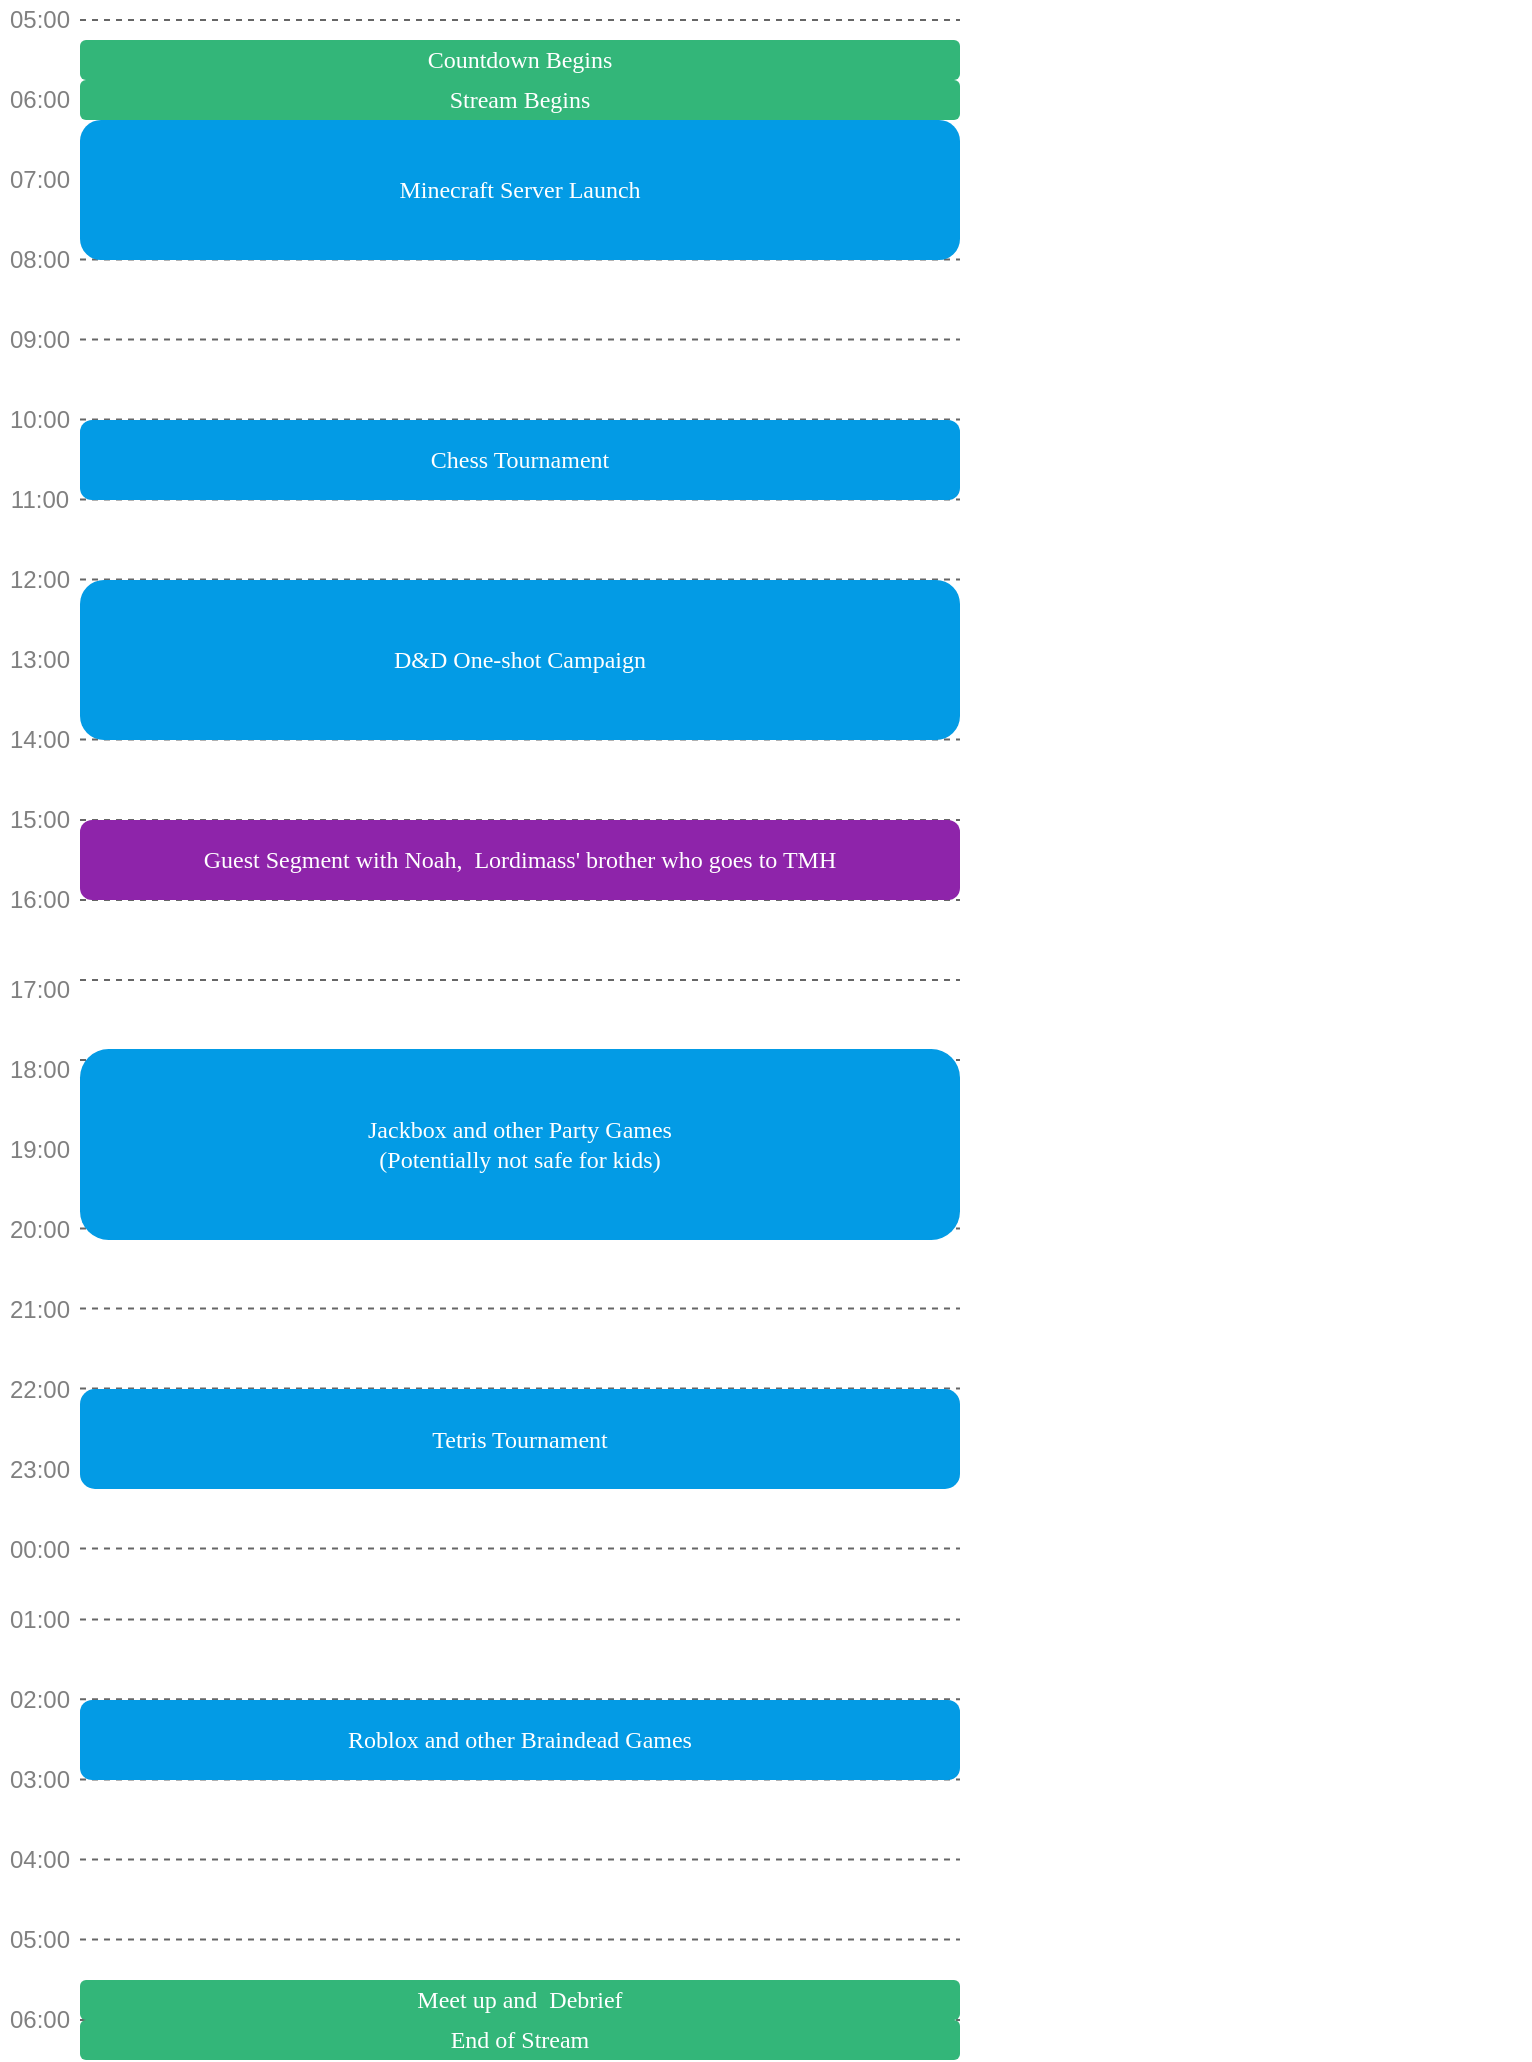 <mxfile version="22.1.7" type="google">
  <diagram name="Page-1" id="5P987uWHubWS-Gw83C2C">
    <mxGraphModel grid="0" page="1" gridSize="10" guides="1" tooltips="1" connect="1" arrows="1" fold="1" pageScale="1" pageWidth="827" pageHeight="1169" math="0" shadow="0">
      <root>
        <mxCell id="0" />
        <mxCell id="1" parent="0" />
        <mxCell id="C_F2_RYXYSwndmkMYLDd-68" value="" style="group" connectable="0" vertex="1" parent="1">
          <mxGeometry x="80" y="110" width="725" height="1020" as="geometry" />
        </mxCell>
        <mxCell id="C_F2_RYXYSwndmkMYLDd-66" value="" style="endArrow=none;dashed=1;html=1;rounded=0;exitX=1;exitY=0.5;exitDx=0;exitDy=0;strokeWidth=1;fillColor=#f5f5f5;strokeColor=#666666;" edge="1" parent="C_F2_RYXYSwndmkMYLDd-68">
          <mxGeometry width="50" height="50" relative="1" as="geometry">
            <mxPoint y="839.58" as="sourcePoint" />
            <mxPoint x="440" y="839.58" as="targetPoint" />
          </mxGeometry>
        </mxCell>
        <mxCell id="C_F2_RYXYSwndmkMYLDd-41" value="" style="endArrow=none;dashed=1;html=1;rounded=0;exitX=1;exitY=0.5;exitDx=0;exitDy=0;strokeWidth=1;fillColor=#f5f5f5;strokeColor=#666666;" edge="1" parent="C_F2_RYXYSwndmkMYLDd-68" source="C_F2_RYXYSwndmkMYLDd-2">
          <mxGeometry width="50" height="50" relative="1" as="geometry">
            <mxPoint x="18.333" as="sourcePoint" />
            <mxPoint x="440" as="targetPoint" />
          </mxGeometry>
        </mxCell>
        <mxCell id="C_F2_RYXYSwndmkMYLDd-43" value="" style="endArrow=none;dashed=1;html=1;rounded=0;exitX=1;exitY=0.5;exitDx=0;exitDy=0;strokeWidth=1;fillColor=#f5f5f5;strokeColor=#666666;" edge="1" parent="C_F2_RYXYSwndmkMYLDd-68">
          <mxGeometry width="50" height="50" relative="1" as="geometry">
            <mxPoint y="79.76" as="sourcePoint" />
            <mxPoint x="440" y="79.76" as="targetPoint" />
          </mxGeometry>
        </mxCell>
        <mxCell id="C_F2_RYXYSwndmkMYLDd-44" value="" style="endArrow=none;dashed=1;html=1;rounded=0;exitX=1;exitY=0.5;exitDx=0;exitDy=0;strokeWidth=1;fillColor=#f5f5f5;strokeColor=#666666;" edge="1" parent="C_F2_RYXYSwndmkMYLDd-68">
          <mxGeometry width="50" height="50" relative="1" as="geometry">
            <mxPoint y="119.76" as="sourcePoint" />
            <mxPoint x="440" y="119.76" as="targetPoint" />
          </mxGeometry>
        </mxCell>
        <mxCell id="C_F2_RYXYSwndmkMYLDd-45" value="" style="endArrow=none;dashed=1;html=1;rounded=0;exitX=1;exitY=0.5;exitDx=0;exitDy=0;strokeWidth=1;fillColor=#f5f5f5;strokeColor=#666666;" edge="1" parent="C_F2_RYXYSwndmkMYLDd-68">
          <mxGeometry width="50" height="50" relative="1" as="geometry">
            <mxPoint y="159.76" as="sourcePoint" />
            <mxPoint x="440" y="159.76" as="targetPoint" />
          </mxGeometry>
        </mxCell>
        <mxCell id="C_F2_RYXYSwndmkMYLDd-46" value="" style="endArrow=none;dashed=1;html=1;rounded=0;exitX=1;exitY=0.5;exitDx=0;exitDy=0;strokeWidth=1;fillColor=#f5f5f5;strokeColor=#666666;" edge="1" parent="C_F2_RYXYSwndmkMYLDd-68">
          <mxGeometry width="50" height="50" relative="1" as="geometry">
            <mxPoint y="199.76" as="sourcePoint" />
            <mxPoint x="440" y="199.76" as="targetPoint" />
          </mxGeometry>
        </mxCell>
        <mxCell id="C_F2_RYXYSwndmkMYLDd-47" value="" style="endArrow=none;dashed=1;html=1;rounded=0;exitX=1;exitY=0.5;exitDx=0;exitDy=0;strokeWidth=1;fillColor=#f5f5f5;strokeColor=#666666;" edge="1" parent="C_F2_RYXYSwndmkMYLDd-68">
          <mxGeometry width="50" height="50" relative="1" as="geometry">
            <mxPoint y="239.76" as="sourcePoint" />
            <mxPoint x="440" y="239.76" as="targetPoint" />
          </mxGeometry>
        </mxCell>
        <mxCell id="C_F2_RYXYSwndmkMYLDd-48" value="" style="endArrow=none;dashed=1;html=1;rounded=0;exitX=1;exitY=0.5;exitDx=0;exitDy=0;strokeWidth=1;fillColor=#f5f5f5;strokeColor=#666666;" edge="1" parent="C_F2_RYXYSwndmkMYLDd-68">
          <mxGeometry width="50" height="50" relative="1" as="geometry">
            <mxPoint y="279.76" as="sourcePoint" />
            <mxPoint x="440" y="279.76" as="targetPoint" />
          </mxGeometry>
        </mxCell>
        <mxCell id="C_F2_RYXYSwndmkMYLDd-49" value="" style="endArrow=none;dashed=1;html=1;rounded=0;exitX=1;exitY=0.5;exitDx=0;exitDy=0;strokeWidth=1;fillColor=#f5f5f5;strokeColor=#666666;" edge="1" parent="C_F2_RYXYSwndmkMYLDd-68">
          <mxGeometry width="50" height="50" relative="1" as="geometry">
            <mxPoint y="319.76" as="sourcePoint" />
            <mxPoint x="440" y="319.76" as="targetPoint" />
          </mxGeometry>
        </mxCell>
        <mxCell id="C_F2_RYXYSwndmkMYLDd-50" value="" style="endArrow=none;dashed=1;html=1;rounded=0;exitX=1;exitY=0.5;exitDx=0;exitDy=0;strokeWidth=1;fillColor=#f5f5f5;strokeColor=#666666;" edge="1" parent="C_F2_RYXYSwndmkMYLDd-68">
          <mxGeometry width="50" height="50" relative="1" as="geometry">
            <mxPoint y="359.76" as="sourcePoint" />
            <mxPoint x="440" y="359.76" as="targetPoint" />
          </mxGeometry>
        </mxCell>
        <mxCell id="C_F2_RYXYSwndmkMYLDd-51" value="" style="endArrow=none;dashed=1;html=1;rounded=0;exitX=1;exitY=0.5;exitDx=0;exitDy=0;strokeWidth=1;fillColor=#f5f5f5;strokeColor=#666666;" edge="1" parent="C_F2_RYXYSwndmkMYLDd-68">
          <mxGeometry width="50" height="50" relative="1" as="geometry">
            <mxPoint y="400" as="sourcePoint" />
            <mxPoint x="440" y="400" as="targetPoint" />
          </mxGeometry>
        </mxCell>
        <mxCell id="C_F2_RYXYSwndmkMYLDd-52" value="" style="endArrow=none;dashed=1;html=1;rounded=0;exitX=1;exitY=0.5;exitDx=0;exitDy=0;strokeWidth=1;fillColor=#f5f5f5;strokeColor=#666666;" edge="1" parent="C_F2_RYXYSwndmkMYLDd-68">
          <mxGeometry width="50" height="50" relative="1" as="geometry">
            <mxPoint y="440" as="sourcePoint" />
            <mxPoint x="440" y="440" as="targetPoint" />
          </mxGeometry>
        </mxCell>
        <mxCell id="C_F2_RYXYSwndmkMYLDd-53" value="" style="endArrow=none;dashed=1;html=1;rounded=0;exitX=1;exitY=0.5;exitDx=0;exitDy=0;strokeWidth=1;fillColor=#f5f5f5;strokeColor=#666666;" edge="1" parent="C_F2_RYXYSwndmkMYLDd-68">
          <mxGeometry width="50" height="50" relative="1" as="geometry">
            <mxPoint y="480" as="sourcePoint" />
            <mxPoint x="440" y="480" as="targetPoint" />
          </mxGeometry>
        </mxCell>
        <mxCell id="C_F2_RYXYSwndmkMYLDd-54" value="" style="endArrow=none;dashed=1;html=1;rounded=0;exitX=1;exitY=0.5;exitDx=0;exitDy=0;strokeWidth=1;fillColor=#f5f5f5;strokeColor=#666666;" edge="1" parent="C_F2_RYXYSwndmkMYLDd-68">
          <mxGeometry width="50" height="50" relative="1" as="geometry">
            <mxPoint y="520" as="sourcePoint" />
            <mxPoint x="440" y="520" as="targetPoint" />
          </mxGeometry>
        </mxCell>
        <mxCell id="C_F2_RYXYSwndmkMYLDd-55" value="" style="endArrow=none;dashed=1;html=1;rounded=0;exitX=1;exitY=0.5;exitDx=0;exitDy=0;strokeWidth=1;fillColor=#f5f5f5;strokeColor=#666666;" edge="1" parent="C_F2_RYXYSwndmkMYLDd-68">
          <mxGeometry width="50" height="50" relative="1" as="geometry">
            <mxPoint y="564.26" as="sourcePoint" />
            <mxPoint x="440" y="564.26" as="targetPoint" />
          </mxGeometry>
        </mxCell>
        <mxCell id="C_F2_RYXYSwndmkMYLDd-56" value="" style="endArrow=none;dashed=1;html=1;rounded=0;exitX=1;exitY=0.5;exitDx=0;exitDy=0;strokeWidth=1;fillColor=#f5f5f5;strokeColor=#666666;" edge="1" parent="C_F2_RYXYSwndmkMYLDd-68">
          <mxGeometry width="50" height="50" relative="1" as="geometry">
            <mxPoint y="604.26" as="sourcePoint" />
            <mxPoint x="440" y="604.26" as="targetPoint" />
          </mxGeometry>
        </mxCell>
        <mxCell id="C_F2_RYXYSwndmkMYLDd-57" value="" style="endArrow=none;dashed=1;html=1;rounded=0;exitX=1;exitY=0.5;exitDx=0;exitDy=0;strokeWidth=1;fillColor=#f5f5f5;strokeColor=#666666;" edge="1" parent="C_F2_RYXYSwndmkMYLDd-68">
          <mxGeometry width="50" height="50" relative="1" as="geometry">
            <mxPoint y="644.26" as="sourcePoint" />
            <mxPoint x="440" y="644.26" as="targetPoint" />
          </mxGeometry>
        </mxCell>
        <mxCell id="C_F2_RYXYSwndmkMYLDd-58" value="" style="endArrow=none;dashed=1;html=1;rounded=0;exitX=1;exitY=0.5;exitDx=0;exitDy=0;strokeWidth=1;fillColor=#f5f5f5;strokeColor=#666666;" edge="1" parent="C_F2_RYXYSwndmkMYLDd-68">
          <mxGeometry width="50" height="50" relative="1" as="geometry">
            <mxPoint y="684.26" as="sourcePoint" />
            <mxPoint x="440" y="684.26" as="targetPoint" />
          </mxGeometry>
        </mxCell>
        <mxCell id="C_F2_RYXYSwndmkMYLDd-59" value="" style="endArrow=none;dashed=1;html=1;rounded=0;exitX=1;exitY=0.5;exitDx=0;exitDy=0;strokeWidth=1;fillColor=#f5f5f5;strokeColor=#666666;" edge="1" parent="C_F2_RYXYSwndmkMYLDd-68">
          <mxGeometry width="50" height="50" relative="1" as="geometry">
            <mxPoint y="724.26" as="sourcePoint" />
            <mxPoint x="440" y="724.26" as="targetPoint" />
          </mxGeometry>
        </mxCell>
        <mxCell id="C_F2_RYXYSwndmkMYLDd-60" value="" style="endArrow=none;dashed=1;html=1;rounded=0;exitX=1;exitY=0.5;exitDx=0;exitDy=0;strokeWidth=1;fillColor=#f5f5f5;strokeColor=#666666;" edge="1" parent="C_F2_RYXYSwndmkMYLDd-68">
          <mxGeometry width="50" height="50" relative="1" as="geometry">
            <mxPoint y="764.26" as="sourcePoint" />
            <mxPoint x="440" y="764.26" as="targetPoint" />
          </mxGeometry>
        </mxCell>
        <mxCell id="C_F2_RYXYSwndmkMYLDd-61" value="" style="endArrow=none;dashed=1;html=1;rounded=0;exitX=1;exitY=0.5;exitDx=0;exitDy=0;strokeWidth=1;fillColor=#f5f5f5;strokeColor=#666666;" edge="1" parent="C_F2_RYXYSwndmkMYLDd-68">
          <mxGeometry width="50" height="50" relative="1" as="geometry">
            <mxPoint y="799.76" as="sourcePoint" />
            <mxPoint x="440" y="799.76" as="targetPoint" />
          </mxGeometry>
        </mxCell>
        <mxCell id="C_F2_RYXYSwndmkMYLDd-62" value="" style="endArrow=none;dashed=1;html=1;rounded=0;exitX=1;exitY=0.5;exitDx=0;exitDy=0;strokeWidth=1;fillColor=#f5f5f5;strokeColor=#666666;" edge="1" parent="C_F2_RYXYSwndmkMYLDd-68">
          <mxGeometry width="50" height="50" relative="1" as="geometry">
            <mxPoint y="959.76" as="sourcePoint" />
            <mxPoint x="440" y="959.76" as="targetPoint" />
          </mxGeometry>
        </mxCell>
        <mxCell id="C_F2_RYXYSwndmkMYLDd-63" value="" style="endArrow=none;dashed=1;html=1;rounded=0;exitX=1;exitY=0.5;exitDx=0;exitDy=0;strokeWidth=1;fillColor=#f5f5f5;strokeColor=#666666;" edge="1" parent="C_F2_RYXYSwndmkMYLDd-68">
          <mxGeometry width="50" height="50" relative="1" as="geometry">
            <mxPoint y="879.76" as="sourcePoint" />
            <mxPoint x="440" y="879.76" as="targetPoint" />
          </mxGeometry>
        </mxCell>
        <mxCell id="C_F2_RYXYSwndmkMYLDd-64" value="" style="endArrow=none;dashed=1;html=1;rounded=0;exitX=1;exitY=0.5;exitDx=0;exitDy=0;strokeWidth=1;fillColor=#f5f5f5;strokeColor=#666666;" edge="1" parent="C_F2_RYXYSwndmkMYLDd-68">
          <mxGeometry width="50" height="50" relative="1" as="geometry">
            <mxPoint y="919.76" as="sourcePoint" />
            <mxPoint x="440" y="919.76" as="targetPoint" />
          </mxGeometry>
        </mxCell>
        <mxCell id="C_F2_RYXYSwndmkMYLDd-65" value="" style="endArrow=none;dashed=1;html=1;rounded=0;exitX=1;exitY=0.5;exitDx=0;exitDy=0;strokeWidth=1;fillColor=#f5f5f5;strokeColor=#666666;" edge="1" parent="C_F2_RYXYSwndmkMYLDd-68">
          <mxGeometry width="50" height="50" relative="1" as="geometry">
            <mxPoint y="1000" as="sourcePoint" />
            <mxPoint x="440" y="1000" as="targetPoint" />
          </mxGeometry>
        </mxCell>
        <mxCell id="C_F2_RYXYSwndmkMYLDd-42" value="" style="endArrow=none;dashed=1;html=1;rounded=0;exitX=1;exitY=0.5;exitDx=0;exitDy=0;strokeWidth=1;fillColor=#f5f5f5;strokeColor=#666666;" edge="1" parent="C_F2_RYXYSwndmkMYLDd-68">
          <mxGeometry width="50" height="50" relative="1" as="geometry">
            <mxPoint y="39.76" as="sourcePoint" />
            <mxPoint x="440" y="39.76" as="targetPoint" />
          </mxGeometry>
        </mxCell>
        <mxCell id="C_F2_RYXYSwndmkMYLDd-30" value="Countdown Begins" style="rounded=1;whiteSpace=wrap;html=1;fillColor=#33b679;strokeColor=none;fontFamily=Omnes Pro;fontSource=https%3A%2F%2Feng.fontke.com%2Ffont%2F16642106%2Fdownload%2Flogin;fontColor=#FFFFFF;" vertex="1" parent="C_F2_RYXYSwndmkMYLDd-68">
          <mxGeometry y="10" width="440" height="20" as="geometry" />
        </mxCell>
        <mxCell id="C_F2_RYXYSwndmkMYLDd-31" value="Stream Begins" style="rounded=1;whiteSpace=wrap;html=1;fillColor=#33b679;strokeColor=none;fontFamily=Omnes Pro;fontSource=https%3A%2F%2Feng.fontke.com%2Ffont%2F16642106%2Fdownload%2Flogin;fontColor=#FFFFFF;" vertex="1" parent="C_F2_RYXYSwndmkMYLDd-68">
          <mxGeometry y="30" width="440" height="20" as="geometry" />
        </mxCell>
        <mxCell id="C_F2_RYXYSwndmkMYLDd-32" value="Meet up and&amp;nbsp; Debrief" style="rounded=1;whiteSpace=wrap;html=1;fillColor=#33b679;strokeColor=none;fontFamily=Omnes Pro;fontSource=https%3A%2F%2Feng.fontke.com%2Ffont%2F16642106%2Fdownload%2Flogin;fontColor=#FFFFFF;" vertex="1" parent="C_F2_RYXYSwndmkMYLDd-68">
          <mxGeometry y="980" width="440" height="20" as="geometry" />
        </mxCell>
        <mxCell id="C_F2_RYXYSwndmkMYLDd-33" value="Minecraft Server Launch" style="rounded=1;whiteSpace=wrap;html=1;fillColor=#039BE5;strokeColor=none;fontFamily=Omnes Pro;fontSource=https%3A%2F%2Feng.fontke.com%2Ffont%2F16642106%2Fdownload%2Flogin;fontColor=#FFFFFF;" vertex="1" parent="C_F2_RYXYSwndmkMYLDd-68">
          <mxGeometry y="50" width="440" height="70" as="geometry" />
        </mxCell>
        <mxCell id="C_F2_RYXYSwndmkMYLDd-34" value="D&amp;amp;D One-shot Campaign" style="rounded=1;whiteSpace=wrap;html=1;fillColor=#039BE5;strokeColor=none;fontFamily=Omnes Pro;fontSource=https%3A%2F%2Feng.fontke.com%2Ffont%2F16642106%2Fdownload%2Flogin;fontColor=#FFFFFF;" vertex="1" parent="C_F2_RYXYSwndmkMYLDd-68">
          <mxGeometry y="280" width="440" height="80" as="geometry" />
        </mxCell>
        <mxCell id="C_F2_RYXYSwndmkMYLDd-35" value="Guest Segment with Noah,&amp;nbsp; Lordimass&#39; brother who goes to TMH" style="rounded=1;whiteSpace=wrap;html=1;fillColor=#8E24AA;strokeColor=none;fontFamily=Omnes Pro;fontSource=https%3A%2F%2Feng.fontke.com%2Ffont%2F16642106%2Fdownload%2Flogin;fontColor=#FFFFFF;" vertex="1" parent="C_F2_RYXYSwndmkMYLDd-68">
          <mxGeometry y="400" width="440" height="40" as="geometry" />
        </mxCell>
        <mxCell id="C_F2_RYXYSwndmkMYLDd-36" value="Chess Tournament" style="rounded=1;whiteSpace=wrap;html=1;fillColor=#039BE5;strokeColor=none;fontFamily=Omnes Pro;fontSource=https%3A%2F%2Feng.fontke.com%2Ffont%2F16642106%2Fdownload%2Flogin;fontColor=#FFFFFF;" vertex="1" parent="C_F2_RYXYSwndmkMYLDd-68">
          <mxGeometry y="200" width="440" height="40" as="geometry" />
        </mxCell>
        <mxCell id="C_F2_RYXYSwndmkMYLDd-37" value="Jackbox and other Party Games&lt;br&gt;(Potentially not safe for kids)" style="rounded=1;whiteSpace=wrap;html=1;fillColor=#039BE5;strokeColor=none;fontFamily=Omnes Pro;fontSource=https%3A%2F%2Feng.fontke.com%2Ffont%2F16642106%2Fdownload%2Flogin;fontColor=#FFFFFF;" vertex="1" parent="C_F2_RYXYSwndmkMYLDd-68">
          <mxGeometry y="514.5" width="440" height="95.5" as="geometry" />
        </mxCell>
        <mxCell id="C_F2_RYXYSwndmkMYLDd-38" value="Tetris Tournament" style="rounded=1;whiteSpace=wrap;html=1;fillColor=#039BE5;strokeColor=none;fontFamily=Omnes Pro;fontSource=https%3A%2F%2Feng.fontke.com%2Ffont%2F16642106%2Fdownload%2Flogin;fontColor=#FFFFFF;" vertex="1" parent="C_F2_RYXYSwndmkMYLDd-68">
          <mxGeometry y="684.5" width="440" height="50" as="geometry" />
        </mxCell>
        <mxCell id="C_F2_RYXYSwndmkMYLDd-39" value="Roblox and other Braindead Games" style="rounded=1;whiteSpace=wrap;html=1;fillColor=#039BE5;strokeColor=none;fontFamily=Omnes Pro;fontSource=https%3A%2F%2Feng.fontke.com%2Ffont%2F16642106%2Fdownload%2Flogin;fontColor=#FFFFFF;" vertex="1" parent="C_F2_RYXYSwndmkMYLDd-68">
          <mxGeometry y="840" width="440" height="40" as="geometry" />
        </mxCell>
        <mxCell id="C_F2_RYXYSwndmkMYLDd-40" value="End of Stream" style="rounded=1;whiteSpace=wrap;html=1;fillColor=#33b679;strokeColor=none;fontFamily=Omnes Pro;fontSource=https%3A%2F%2Feng.fontke.com%2Ffont%2F16642106%2Fdownload%2Flogin;fontColor=#FFFFFF;" vertex="1" parent="C_F2_RYXYSwndmkMYLDd-68">
          <mxGeometry y="1000" width="440" height="20" as="geometry" />
        </mxCell>
        <mxCell id="C_F2_RYXYSwndmkMYLDd-2" value="05:00" style="text;html=1;align=center;verticalAlign=middle;whiteSpace=wrap;rounded=0;fontColor=#808080;" vertex="1" parent="1">
          <mxGeometry x="40" y="100" width="40" height="20" as="geometry" />
        </mxCell>
        <mxCell id="C_F2_RYXYSwndmkMYLDd-3" value="06:00" style="text;html=1;align=center;verticalAlign=middle;whiteSpace=wrap;rounded=0;fontColor=#808080;" vertex="1" parent="1">
          <mxGeometry x="40" y="140" width="40" height="20" as="geometry" />
        </mxCell>
        <mxCell id="C_F2_RYXYSwndmkMYLDd-4" value="07:00" style="text;html=1;align=center;verticalAlign=middle;whiteSpace=wrap;rounded=0;fontColor=#808080;" vertex="1" parent="1">
          <mxGeometry x="40" y="180" width="40" height="20" as="geometry" />
        </mxCell>
        <mxCell id="C_F2_RYXYSwndmkMYLDd-5" value="08:00" style="text;html=1;align=center;verticalAlign=middle;whiteSpace=wrap;rounded=0;fontColor=#808080;" vertex="1" parent="1">
          <mxGeometry x="40" y="220" width="40" height="20" as="geometry" />
        </mxCell>
        <mxCell id="C_F2_RYXYSwndmkMYLDd-6" value="09:00" style="text;html=1;align=center;verticalAlign=middle;whiteSpace=wrap;rounded=0;fontColor=#808080;" vertex="1" parent="1">
          <mxGeometry x="40" y="260" width="40" height="20" as="geometry" />
        </mxCell>
        <mxCell id="C_F2_RYXYSwndmkMYLDd-7" value="10:00" style="text;html=1;align=center;verticalAlign=middle;whiteSpace=wrap;rounded=0;fontColor=#808080;" vertex="1" parent="1">
          <mxGeometry x="40" y="300" width="40" height="20" as="geometry" />
        </mxCell>
        <mxCell id="C_F2_RYXYSwndmkMYLDd-8" value="11:00" style="text;html=1;align=center;verticalAlign=middle;whiteSpace=wrap;rounded=0;fontColor=#808080;" vertex="1" parent="1">
          <mxGeometry x="40" y="340" width="40" height="20" as="geometry" />
        </mxCell>
        <mxCell id="C_F2_RYXYSwndmkMYLDd-9" value="12:00" style="text;html=1;align=center;verticalAlign=middle;whiteSpace=wrap;rounded=0;fontColor=#808080;" vertex="1" parent="1">
          <mxGeometry x="40" y="380" width="40" height="20" as="geometry" />
        </mxCell>
        <mxCell id="C_F2_RYXYSwndmkMYLDd-10" value="13:00" style="text;html=1;align=center;verticalAlign=middle;whiteSpace=wrap;rounded=0;fontColor=#808080;" vertex="1" parent="1">
          <mxGeometry x="40" y="420" width="40" height="20" as="geometry" />
        </mxCell>
        <mxCell id="C_F2_RYXYSwndmkMYLDd-11" value="14:00" style="text;html=1;align=center;verticalAlign=middle;whiteSpace=wrap;rounded=0;fontColor=#808080;" vertex="1" parent="1">
          <mxGeometry x="40" y="460" width="40" height="20" as="geometry" />
        </mxCell>
        <mxCell id="C_F2_RYXYSwndmkMYLDd-12" value="15:00" style="text;html=1;align=center;verticalAlign=middle;whiteSpace=wrap;rounded=0;fontColor=#808080;" vertex="1" parent="1">
          <mxGeometry x="40" y="500" width="40" height="20" as="geometry" />
        </mxCell>
        <mxCell id="C_F2_RYXYSwndmkMYLDd-13" value="16:00" style="text;html=1;align=center;verticalAlign=middle;whiteSpace=wrap;rounded=0;fontColor=#808080;" vertex="1" parent="1">
          <mxGeometry x="40" y="540" width="40" height="20" as="geometry" />
        </mxCell>
        <mxCell id="C_F2_RYXYSwndmkMYLDd-16" value="17:00" style="text;html=1;align=center;verticalAlign=middle;whiteSpace=wrap;rounded=0;fontColor=#808080;" vertex="1" parent="1">
          <mxGeometry x="40" y="584.5" width="40" height="20" as="geometry" />
        </mxCell>
        <mxCell id="C_F2_RYXYSwndmkMYLDd-17" value="18:00" style="text;html=1;align=center;verticalAlign=middle;whiteSpace=wrap;rounded=0;fontColor=#808080;" vertex="1" parent="1">
          <mxGeometry x="40" y="624.5" width="40" height="20" as="geometry" />
        </mxCell>
        <mxCell id="C_F2_RYXYSwndmkMYLDd-18" value="19:00" style="text;html=1;align=center;verticalAlign=middle;whiteSpace=wrap;rounded=0;fontColor=#808080;" vertex="1" parent="1">
          <mxGeometry x="40" y="664.5" width="40" height="20" as="geometry" />
        </mxCell>
        <mxCell id="C_F2_RYXYSwndmkMYLDd-19" value="20:00" style="text;html=1;align=center;verticalAlign=middle;whiteSpace=wrap;rounded=0;fontColor=#808080;" vertex="1" parent="1">
          <mxGeometry x="40" y="704.5" width="40" height="20" as="geometry" />
        </mxCell>
        <mxCell id="C_F2_RYXYSwndmkMYLDd-20" value="21:00" style="text;html=1;align=center;verticalAlign=middle;whiteSpace=wrap;rounded=0;fontColor=#808080;" vertex="1" parent="1">
          <mxGeometry x="40" y="744.5" width="40" height="20" as="geometry" />
        </mxCell>
        <mxCell id="C_F2_RYXYSwndmkMYLDd-21" value="22:00" style="text;html=1;align=center;verticalAlign=middle;whiteSpace=wrap;rounded=0;fontColor=#808080;" vertex="1" parent="1">
          <mxGeometry x="40" y="784.5" width="40" height="20" as="geometry" />
        </mxCell>
        <mxCell id="C_F2_RYXYSwndmkMYLDd-22" value="23:00" style="text;html=1;align=center;verticalAlign=middle;whiteSpace=wrap;rounded=0;fontColor=#808080;" vertex="1" parent="1">
          <mxGeometry x="40" y="824.5" width="40" height="20" as="geometry" />
        </mxCell>
        <mxCell id="C_F2_RYXYSwndmkMYLDd-23" value="00:00" style="text;html=1;align=center;verticalAlign=middle;whiteSpace=wrap;rounded=0;fontColor=#808080;" vertex="1" parent="1">
          <mxGeometry x="40" y="864.5" width="40" height="20" as="geometry" />
        </mxCell>
        <mxCell id="C_F2_RYXYSwndmkMYLDd-24" value="01:00" style="text;html=1;align=center;verticalAlign=middle;whiteSpace=wrap;rounded=0;fontColor=#808080;" vertex="1" parent="1">
          <mxGeometry x="40" y="900" width="40" height="20" as="geometry" />
        </mxCell>
        <mxCell id="C_F2_RYXYSwndmkMYLDd-25" value="02:00" style="text;html=1;align=center;verticalAlign=middle;whiteSpace=wrap;rounded=0;fontColor=#808080;" vertex="1" parent="1">
          <mxGeometry x="40" y="940" width="40" height="20" as="geometry" />
        </mxCell>
        <mxCell id="C_F2_RYXYSwndmkMYLDd-26" value="03:00" style="text;html=1;align=center;verticalAlign=middle;whiteSpace=wrap;rounded=0;fontColor=#808080;" vertex="1" parent="1">
          <mxGeometry x="40" y="980" width="40" height="20" as="geometry" />
        </mxCell>
        <mxCell id="C_F2_RYXYSwndmkMYLDd-27" value="04:00" style="text;html=1;align=center;verticalAlign=middle;whiteSpace=wrap;rounded=0;fontColor=#808080;" vertex="1" parent="1">
          <mxGeometry x="40" y="1020" width="40" height="20" as="geometry" />
        </mxCell>
        <mxCell id="C_F2_RYXYSwndmkMYLDd-28" value="05:00" style="text;html=1;align=center;verticalAlign=middle;whiteSpace=wrap;rounded=0;fontColor=#808080;" vertex="1" parent="1">
          <mxGeometry x="40" y="1060" width="40" height="20" as="geometry" />
        </mxCell>
        <mxCell id="C_F2_RYXYSwndmkMYLDd-29" value="06:00" style="text;html=1;align=center;verticalAlign=middle;whiteSpace=wrap;rounded=0;fontColor=#808080;" vertex="1" parent="1">
          <mxGeometry x="40" y="1100" width="40" height="20" as="geometry" />
        </mxCell>
      </root>
    </mxGraphModel>
  </diagram>
</mxfile>

